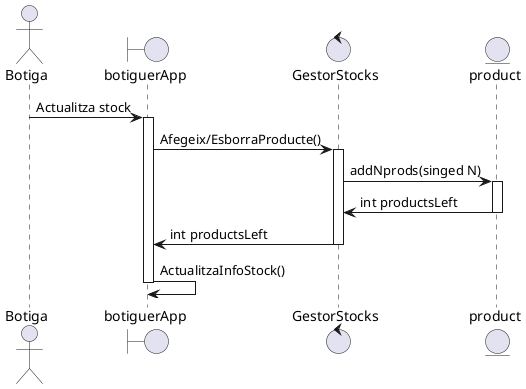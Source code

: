 @startuml
actor Botiga as B  
boundary botiguerApp as A
control GestorStocks as g 
entity product as db 

B -> A : Actualitza stock
activate A 
A -> g: Afegeix/EsborraProducte()
activate g 
g -> db: addNprods(singed N)
activate db 
db-> g: int productsLeft
deactivate db 
g -> A: int productsLeft
deactivate g 
A -> A: ActualitzaInfoStock()
deactivate A 


@enduml

